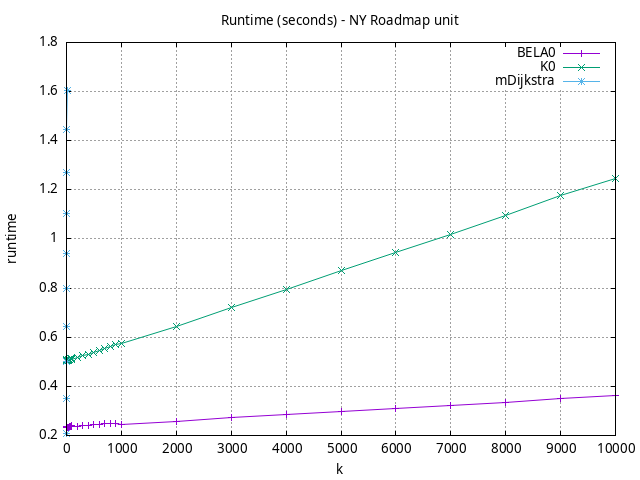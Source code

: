 #!/usr/bin/gnuplot
# -*- coding: utf-8 -*-
#
# results/roadmap/unit/NY/USA-road-d.NY.brute-force.runtime.gnuplot
#
# Started on 01/09/2024 14:29:51
# Author: Carlos Linares López
set grid
set xlabel "k"
set ylabel "runtime"

set title "Runtime (seconds) - NY Roadmap unit"

set terminal png enhanced font "Ariel,10"
set output 'USA-road-d.NY.brute-force.runtime.png'

plot "-" title "BELA0"      with linesp, "-" title "K0"      with linesp, "-" title "mDijkstra"      with linesp

	1 0.23226178600000005
	2 0.23172321000000004
	3 0.232343996
	4 0.23308666600000005
	5 0.233208377
	6 0.23428696899999998
	7 0.23510588299999996
	8 0.236166064
	9 0.23688523800000003
	10 0.232211094
	20 0.23276550800000004
	30 0.234158719
	40 0.23436650800000003
	50 0.23570487999999998
	60 0.23590467100000004
	70 0.23744891099999996
	80 0.238606869
	90 0.23958280999999995
	100 0.23495714300000003
	200 0.237764648
	300 0.23978338599999996
	400 0.24181316200000003
	500 0.244114068
	600 0.24537648499999995
	700 0.24768085699999998
	800 0.248886164
	900 0.249605629
	1000 0.246264996
	2000 0.25865741
	3000 0.272104
	4000 0.28559984000000005
	5000 0.29752767999999996
	6000 0.30907965
	7000 0.32078289000000004
	8000 0.33323278999999995
	9000 0.34994224
	10000 0.3622739000000001
end
	1 0.49985448000000005
	2 0.50182327
	3 0.50324302
	4 0.50402247
	5 0.5036954699999999
	6 0.5047568
	7 0.5067971099999999
	8 0.50684778
	9 0.50759768
	10 0.50381012
	20 0.50591545
	30 0.5069235099999999
	40 0.50797538
	50 0.50866543
	60 0.51092951
	70 0.51296356
	80 0.51329297
	90 0.5143148000000001
	100 0.5107112599999999
	200 0.5190534499999999
	300 0.52539174
	400 0.53158746
	500 0.5386530500000001
	600 0.5469014099999999
	700 0.5538957499999999
	800 0.5634937600000001
	900 0.57158967
	1000 0.57281923
	2000 0.64556291
	3000 0.7201439999999999
	4000 0.79352432
	5000 0.8704836099999999
	6000 0.94312657
	7000 1.01997919
	8000 1.09594941
	9000 1.17539808
	10000 1.2474880599999998
end
	1 0.20918362999999998
	2 0.35157491999999996
	3 0.5000112100000002
	4 0.6429828399999999
	5 0.7974037799999999
	6 0.93936587
	7 1.10251233
	8 1.2694430799999998
	9 1.4453270200000004
	10 1.6030065299999998
end
